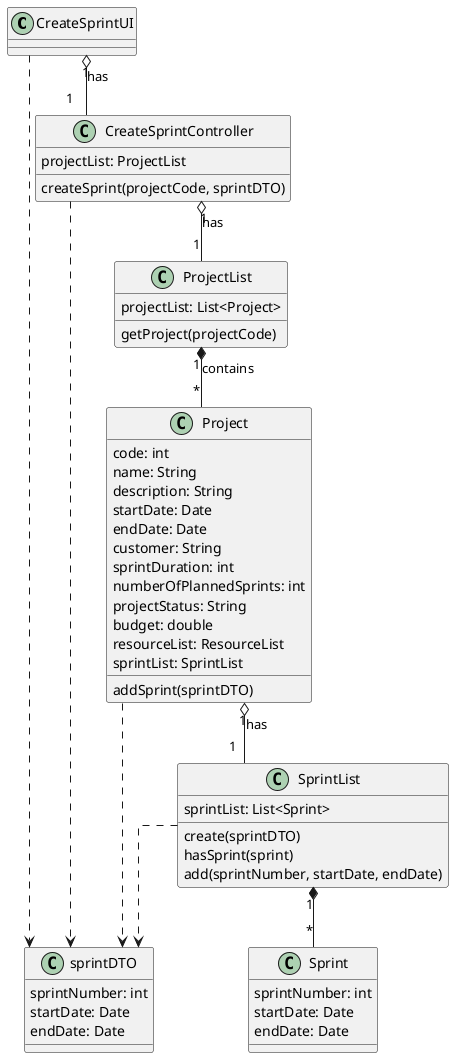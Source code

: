 @startuml

skinparam linetype ortho

class CreateSprintUI {
}

class sprintDTO {
sprintNumber: int
startDate: Date
endDate: Date
}

class CreateSprintController {
projectList: ProjectList
createSprint(projectCode, sprintDTO)
}

class ProjectList {
projectList: List<Project>
getProject(projectCode)
}

class Project {
code: int
name: String
description: String
startDate: Date
endDate: Date
customer: String
sprintDuration: int
numberOfPlannedSprints: int
projectStatus: String
budget: double
resourceList: ResourceList
sprintList: SprintList
addSprint(sprintDTO)
}

class SprintList {
sprintList: List<Sprint>
create(sprintDTO)
hasSprint(sprint)
add(sprintNumber, startDate, endDate)
}

class Sprint{
sprintNumber: int
startDate: Date
endDate: Date
}

CreateSprintUI "1" o--  "1" CreateSprintController: has
CreateSprintController "1" o-- "1" ProjectList: has
ProjectList "1" *-- "*" Project: contains
Project "1" o-- "1" SprintList: has
SprintList "1" *-- "*" Sprint
CreateSprintUI ..> sprintDTO
CreateSprintController ..> sprintDTO
Project ..> sprintDTO
SprintList ..> sprintDTO

@enduml